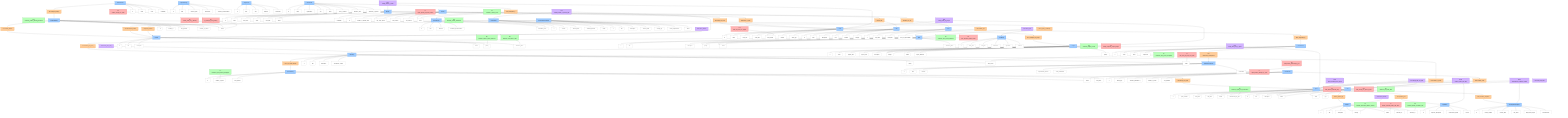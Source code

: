 graph TD

%% ===== Classes (colors) =====
classDef entity fill:#9ecbff,stroke:#1b6ac9,color:#000,stroke-width:1px;
classDef attribute fill:#ffffff,stroke:#999,color:#000,stroke-width:1px;
classDef relation fill:#ffcc99,stroke:#cc7a00,color:#000,stroke-width:1px;
classDef goal fill:#b8ffb8,stroke:#2d9b2d,color:#000,stroke-width:1px;
classDef condition fill:#ffb3b3,stroke:#c23b3b,color:#000,stroke-width:1px;
classDef decision fill:#d2b3ff,stroke:#6b32c9,color:#000,stroke-width:1px;

%% ===== Entities =====
Project["Project"]:::entity
Team["Team"]:::entity
Worker["Worker"]:::entity
Feature["Feature"]:::entity
Skill["Skill"]:::entity
Role["Role"]:::entity
ProductOwner["ProductOwner"]:::entity
ScrumMaster["ScrumMaster"]:::entity
ProductBacklog["ProductBacklog"]:::entity
Sprint["Sprint"]:::entity
SprintPlanning["SprintPlanning"]:::entity
DailyScrum["DailyScrum"]:::entity
SprintReview["SprintReview"]:::entity
SprintRetrospective["SprintRetrospective"]:::entity
SprintBacklog["SprintBacklog"]:::entity
SprintGoal["SprintGoal"]:::entity
Epic["Epic"]:::entity
UserStory["UserStory"]:::entity
Task["Task"]:::entity
DevelopmentSnapshot["DevelopmentSnapshot"]:::entity
Blocker["Blocker"]:::entity
Stakeholder["Stakeholder"]:::entity
Velocity["Velocity"]:::entity
ReleasePlan["ReleasePlan"]:::entity
Roadmap["Roadmap"]:::entity
ScrumBoard["ScrumBoard"]:::entity
FeatureDocumentation["FeatureDocumentation"]:::entity

%% ===== Attributes (subset per entity; all from Entities.csv) =====
%% Project
P_id["id"]:::attribute
P_name["name"]:::attribute
P_start["project_start"]:::attribute
P_end["project_end"]:::attribute
P_desc["description"]:::attribute
P_budget["budget"]:::attribute
P_status["status"]:::attribute
P_target["target_audience"]:::attribute
P_priority["priority"]:::attribute
Project --- P_id
Project --- P_name
Project --- P_start
Project --- P_end
Project --- P_desc
Project --- P_budget
Project --- P_status
Project --- P_target
Project --- P_priority

%% Team
T_id["id"]:::attribute
T_name["name"]:::attribute
T_size["team_size"]:::attribute
T_start["team_start"]:::attribute
T_status["team_status"]:::attribute
T_loc["location"]:::attribute
T_type["team_type"]:::attribute
Team --- T_id
Team --- T_name
Team --- T_size
Team --- T_start
Team --- T_status
Team --- T_loc
Team --- T_type

%% Worker
W_id["id"]:::attribute
W_name["name"]:::attribute
W_first["first_name"]:::attribute
W_email["email"]:::attribute
W_start["start_date"]:::attribute
W_status["status"]:::attribute
W_avail["availability"]:::attribute
Worker --- W_id
Worker --- W_name
Worker --- W_first
Worker --- W_email
Worker --- W_start
Worker --- W_status
Worker --- W_avail

%% Feature
F_id["id"]:::attribute
F_title["title"]:::attribute
F_desc["description"]:::attribute
F_status["status"]:::attribute
F_priority["priority"]:::attribute
F_eff["estimated_effort"]:::attribute
Feature --- F_id
Feature --- F_title
Feature --- F_desc
Feature --- F_status
Feature --- F_priority
Feature --- F_eff

%% Skill
S_id["id"]:::attribute
S_label["label"]:::attribute
S_desc["description"]:::attribute
S_level["level"]:::attribute
S_cert["certified"]:::attribute
S_cat["category"]:::attribute
Skill --- S_id
Skill --- S_label
Skill --- S_desc
Skill --- S_level
Skill --- S_cert
Skill --- S_cat

%% Role
R_id["id"]:::attribute
R_name["role_name"]:::attribute
R_desc["description"]:::attribute
R_area["area_of_responsibility"]:::attribute
Role --- R_id
Role --- R_name
Role --- R_desc
Role --- R_area

%% ProductOwner
PO_id["id"]:::attribute
PO_name["name"]:::attribute
PO_email["email"]:::attribute
PO_avail["availability"]:::attribute
ProductOwner --- PO_id
ProductOwner --- PO_name
ProductOwner --- PO_email
ProductOwner --- PO_avail

%% ScrumMaster
SM_id["id"]:::attribute
SM_name["name"]:::attribute
SM_email["email"]:::attribute
SM_exp["experience"]:::attribute
ScrumMaster --- SM_id
ScrumMaster --- SM_name
ScrumMaster --- SM_email
ScrumMaster --- SM_exp

%% ProductBacklog
PB_id["id"]:::attribute
PB_created["created_on"]:::attribute
PB_updated["last_updated"]:::attribute
PB_num["number_of_entries"]:::attribute
PB_status["status"]:::attribute
ProductBacklog --- PB_id
ProductBacklog --- PB_created
ProductBacklog --- PB_updated
ProductBacklog --- PB_num
ProductBacklog --- PB_status

%% Sprint
SP_id["id"]:::attribute
SP_num["sprint_number"]:::attribute
SP_start["start_date"]:::attribute
SP_end["end_date"]:::attribute
SP_status["status"]:::attribute
SP_goalach["achievement_of_goal"]:::attribute
Sprint --- SP_id
Sprint --- SP_num
Sprint --- SP_start
Sprint --- SP_end
Sprint --- SP_status
Sprint --- SP_goalach

%% SprintPlanning
SPP_id["id"]:::attribute
SPP_date["date"]:::attribute
SPP_dur["duration_(min)"]:::attribute
SPP_mod["moderation"]:::attribute
SPP_out["outcome_documentation"]:::attribute
SprintPlanning --- SPP_id
SprintPlanning --- SPP_date
SprintPlanning --- SPP_dur
SprintPlanning --- SPP_mod
SprintPlanning --- SPP_out

%% DailyScrum
DS_id["id"]:::attribute
DS_date["date"]:::attribute
DS_time["time"]:::attribute
DS_dur["duration"]:::attribute
DS_mod["moderation"]:::attribute
DailyScrum --- DS_id
DailyScrum --- DS_date
DailyScrum --- DS_time
DailyScrum --- DS_dur
DailyScrum --- DS_mod

%% SprintReview
SR_id["id"]:::attribute
SR_date["date"]:::attribute
SR_dur["duration"]:::attribute
SR_feed["feedback_documentation"]:::attribute
SR_att["attendees_count"]:::attribute
SprintReview --- SR_id
SprintReview --- SR_date
SprintReview --- SR_dur
SprintReview --- SR_feed
SprintReview --- SR_att

%% SprintRetrospective
SRE_id["id"]:::attribute
SRE_date["date"]:::attribute
SRE_dur["duration"]:::attribute
SRE_actions["improvement_actions"]:::attribute
SRE_sat["team_satisfaction"]:::attribute
SRE_mod["moderation"]:::attribute
SprintRetrospective --- SRE_id
SprintRetrospective --- SRE_date
SprintRetrospective --- SRE_dur
SprintRetrospective --- SRE_actions
SprintRetrospective --- SRE_sat
SprintRetrospective --- SRE_mod

%% SprintBacklog
SBL_id["id"]:::attribute
SBL_tasks["number_of_tasks"]:::attribute
SBL_updated["last_updated"]:::attribute
SBL_status["status"]:::attribute
SBL_total_eff["total_effort"]:::attribute
SprintBacklog --- SBL_id
SprintBacklog --- SBL_tasks
SprintBacklog --- SBL_updated
SprintBacklog --- SBL_status
SprintBacklog --- SBL_total_eff

%% SprintGoal
SG_id["id"]:::attribute
SG_obj["objective_description"]:::attribute
SG_ach["achievement_status"]:::attribute
SG_benefit["benefit"]:::attribute
SprintGoal --- SG_id
SprintGoal --- SG_obj
SprintGoal --- SG_ach
SprintGoal --- SG_benefit

%% Epic
E_id["id"]:::attribute
E_title["title"]:::attribute
E_desc["description"]:::attribute
E_priority["priority"]:::attribute
E_status["status"]:::attribute
E_eff["estimated_effort"]:::attribute
Epic --- E_id
Epic --- E_title
Epic --- E_desc
Epic --- E_priority
Epic --- E_status
Epic --- E_eff

%% UserStory
US_id["id"]:::attribute
US_title["title"]:::attribute
US_desc["description"]:::attribute
US_acc["acceptance_criteria"]:::attribute
US_priority["priority"]:::attribute
US_sp["story_points"]:::attribute
US_status["status"]:::attribute
UserStory --- US_id
UserStory --- US_title
UserStory --- US_desc
UserStory --- US_acc
UserStory --- US_priority
UserStory --- US_sp
UserStory --- US_status

%% Task
TSK_id["id"]:::attribute
TSK_title["title"]:::attribute
TSK_desc["description"]:::attribute
TSK_status["status"]:::attribute
TSK_eff["effort"]:::attribute
TSK_type["type"]:::attribute
Task --- TSK_id
Task --- TSK_title
Task --- TSK_desc
Task --- TSK_status
Task --- TSK_eff
Task --- TSK_type

%% DevelopmentSnapshot
DEV_id["id"]:::attribute
DEV_ver["version_number"]:::attribute
DEV_date["creation_date"]:::attribute
DEV_test["test_status"]:::attribute
DEV_target["deployment_target"]:::attribute
DEV_doc["documentation"]:::attribute
DevelopmentSnapshot --- DEV_id
DevelopmentSnapshot --- DEV_ver
DevelopmentSnapshot --- DEV_date
DevelopmentSnapshot --- DEV_test
DevelopmentSnapshot --- DEV_target
DevelopmentSnapshot --- DEV_doc

%% Blocker
BL_id["id"]:::attribute
BL_title["title"]:::attribute
BL_desc["description"]:::attribute
BL_sev["severity"]:::attribute
BL_status["status"]:::attribute
BL_det["detected_on"]:::attribute
BL_res["resolved_on"]:::attribute
Blocker --- BL_id
Blocker --- BL_title
Blocker --- BL_desc
Blocker --- BL_sev
Blocker --- BL_status
Blocker --- BL_det
Blocker --- BL_res

%% Stakeholder
SH_id["id"]:::attribute
SH_name["name"]:::attribute
SH_org["organization"]:::attribute
SH_role["role"]:::attribute
SH_email["email"]:::attribute
SH_area["area_of_interest"]:::attribute
SH_infl["influence_level"]:::attribute
SH_rel["relevance_to_feature"]:::attribute
Stakeholder --- SH_id
Stakeholder --- SH_name
Stakeholder --- SH_org
Stakeholder --- SH_role
Stakeholder --- SH_email
Stakeholder --- SH_area
Stakeholder --- SH_infl
Stakeholder --- SH_rel

%% Velocity
VEL_id["id"]:::attribute
VEL_n["number_of_sprints_used"]:::attribute
VEL_avg["avg._story_points"]:::attribute
VEL_max["max_velocity"]:::attribute
VEL_min["min_velocity"]:::attribute
VEL_trend["trend"]:::attribute
Velocity --- VEL_id
Velocity --- VEL_n
Velocity --- VEL_avg
Velocity --- VEL_max
Velocity --- VEL_min
Velocity --- VEL_trend

%% ReleasePlan
RP_id["id"]:::attribute
RP_ver["version"]:::attribute
RP_date["planned_date"]:::attribute
RP_included["included_features"]:::attribute
RP_status["status"]:::attribute
ReleasePlan --- RP_id
ReleasePlan --- RP_ver
ReleasePlan --- RP_date
ReleasePlan --- RP_included
ReleasePlan --- RP_status

%% Roadmap
RM_id["id"]:::attribute
RM_start["start_date"]:::attribute
RM_end["end_date"]:::attribute
RM_ms["milestones"]:::attribute
RM_obj["objectives"]:::attribute
RM_vers["versions"]:::attribute
Roadmap --- RM_id
Roadmap --- RM_start
Roadmap --- RM_end
Roadmap --- RM_ms
Roadmap --- RM_obj
Roadmap --- RM_vers

%% ScrumBoard
SCB_id["id"]:::attribute
SCB_type["board_type"]:::attribute
SCB_cols["columns_(todo/done...)"]:::attribute
SCB_cards["number_of_cards"]:::attribute
SCB_updated["last_updated"]:::attribute
ScrumBoard --- SCB_id
ScrumBoard --- SCB_type
ScrumBoard --- SCB_cols
ScrumBoard --- SCB_cards
ScrumBoard --- SCB_updated

%% FeatureDocumentation
FED_id["id"]:::attribute
FED_title["title"]:::attribute
FED_desc["description"]:::attribute
FED_created["creation_date"]:::attribute
FED_changelog["change_log"]:::attribute
FED_linked["linked_requirements"]:::attribute
FED_author["author"]:::attribute
FeatureDocumentation --- FED_id
FeatureDocumentation --- FED_title
FeatureDocumentation --- FED_desc
FeatureDocumentation --- FED_created
FeatureDocumentation --- FED_changelog
FeatureDocumentation --- FED_linked
FeatureDocumentation --- FED_author

%% ===== Relationship nodes (orange) and connections =====
R1["R1 is_assigned_to_project"]:::relation
Team --> R1 --> Project

R2["R2 belongs_to_team"]:::relation
Worker --> R2 --> Team

R3["R3 has_skill"]:::relation
Worker --> R3 --> Skill

R4["R4 takes_on_role"]:::relation
Worker --> R4 --> Role

R5["R5 manages_backlog"]:::relation
ProductOwner --> R5 --> ProductBacklog

R6["R6 is_supported_by"]:::relation
Team --> R6 --> ScrumMaster

R7["R7 contains_feature"]:::relation
ProductBacklog --> R7 --> Feature

R8["R8 contains_epic"]:::relation
ProductBacklog --> R8 --> Epic

R9["R9 contains_user_story"]:::relation
Epic --> R9 --> UserStory

R10["R10 consists_of_tasks"]:::relation
UserStory --> R10 --> Task

R11["R11 is_in_sprint_backlog"]:::relation
UserStory --> R11 --> SprintBacklog

R12["R12 belongs_to_sprint"]:::relation
SprintBacklog --> R12 --> Sprint

R13["R13 pursues_goal"]:::relation
Sprint --> R13 --> SprintGoal

R14["R14 contains_tasks"]:::relation
ScrumBoard --> R14 --> Task

R15["R15 documents_feature"]:::relation
FeatureDocumentation --> R15 --> Feature

R16["R16 is_blocked_by"]:::relation
Task --> R16 --> Blocker

R17["R17 participates_in"]:::relation
Stakeholder --> R17 --> SprintReview

R18["R18 moderates_retrospective"]:::relation
ScrumMaster --> R18 --> SprintRetrospective

R19["R19 refers_to_team"]:::relation
Velocity --> R19 --> Team

R20["R20 plans_release"]:::relation
ReleasePlan --> R20 --> Feature

R21["R21 is_part_of_roadmap"]:::relation
ReleasePlan --> R21 --> Roadmap

R22["R22 generates_snapshot"]:::relation
Sprint --> R22 --> DevelopmentSnapshot

%% ===== Goals (green) and their links to attributes =====
G0n["G0 maximize_story_points_completed"]:::goal
G0n --- US_sp

G1n["G1 maximize_sprint_goal_achievement"]:::goal
G1n --- SP_goalach

G2n["G2 minimize_unresolved_blocker_severity"]:::goal
G2n --- BL_sev

G3n["G3 minimize_total_feature_effort"]:::goal
G3n --- F_eff

G4n["G4 minimize_total_task_effort"]:::goal
G4n --- TSK_eff

G5n["G5 maximize_velocity_trend"]:::goal
G5n --- VEL_trend

G6n["G6 maximize_feature_priority_delivered"]:::goal
G6n --- F_priority

G7n["G7 maximize_epic_priority_delivered"]:::goal
G7n --- E_priority

G8n["G8 maximize_review_attendance"]:::goal
G8n --- SR_att

G9n["G9 minimize_budget_overrun"]:::goal
G9n --- P_budget

G10n["G10 maximize_sprint_backlog_throughput"]:::goal
G10n --- SBL_tasks

G11n["G11 minimize_blocker_resolution_time"]:::goal
G11n --- BL_res

G12n["G12 maximize_product_backlog_freshness"]:::goal
G12n --- PB_updated

%% ===== Conditions (red) and their links =====
C0n["C0 budget_respects_project_budget"]:::condition
C0n --- P_budget

C1n["C1 sprint_capacity_respects_velocity"]:::condition
C1n --- VEL_avg

C2n["C2 user_story_at_most_one_sprint"]:::condition
C2n --- US_status

C3n["C3 task_requires_selected_story"]:::condition
C3n --- TSK_status

C4n["C4 epic_selection_implies_stories"]:::condition
C4n --- E_status

C5n["C5 feature_must_be_in_backlog"]:::condition
C5n --- PB_status

C6n["C6 sprint_backlog_belongs_to_sprint"]:::condition
C6n --- SBL_status

C7n["C7 blocker_resolved_before_task_done"]:::condition
C7n --- BL_status

C8n["C8 retrospective_moderated_by_sm"]:::condition
C8n --- SRE_mod

C9n["C9 po_manages_one_backlog"]:::condition
C9n --- PB_status

C10n["C10 team_at_most_one_project"]:::condition
C10n --- T_status

C11n["C11 worker_exactly_one_team"]:::condition
C11n --- W_status

C12n["C12 task_exactly_one_sprint_if_done"]:::condition
C12n --- TSK_status

%% ===== Decision Variables (purple) and links to relevant entities =====
DV0n["DV0 assign_user_story_to_sprint"]:::decision
DV0n --- UserStory
DV0n --- Sprint

DV1n["DV1 assign_task_to_sprint"]:::decision
DV1n --- Task
DV1n --- Sprint

DV2n["DV2 assign_worker_to_team"]:::decision
DV2n --- Worker
DV2n --- Team

DV3n["DV3 assign_team_to_project"]:::decision
DV3n --- Team
DV3n --- Project

DV4n["DV4 select_feature"]:::decision
DV4n --- Feature

DV5n["DV5 select_epic"]:::decision
DV5n --- Epic

DV6n["DV6 select_user_story"]:::decision
DV6n --- UserStory

DV7n["DV7 mark_task_done"]:::decision
DV7n --- Task

DV8n["DV8 resolve_blocker"]:::decision
DV8n --- Blocker

DV9n["DV9 include_feature_in_release_plan"]:::decision
DV9n --- ReleasePlan
DV9n --- Feature

DV10n["DV10 achieve_sprint_goal_flag"]:::decision
DV10n --- Sprint
DV10n --- SprintGoal

DV11n["DV11 sprint_workload_story_points"]:::decision
DV11n --- Sprint

DV12n["DV12 development_snapshot_created"]:::decision
DV12n --- Sprint
DV12n --- DevelopmentSnapshot